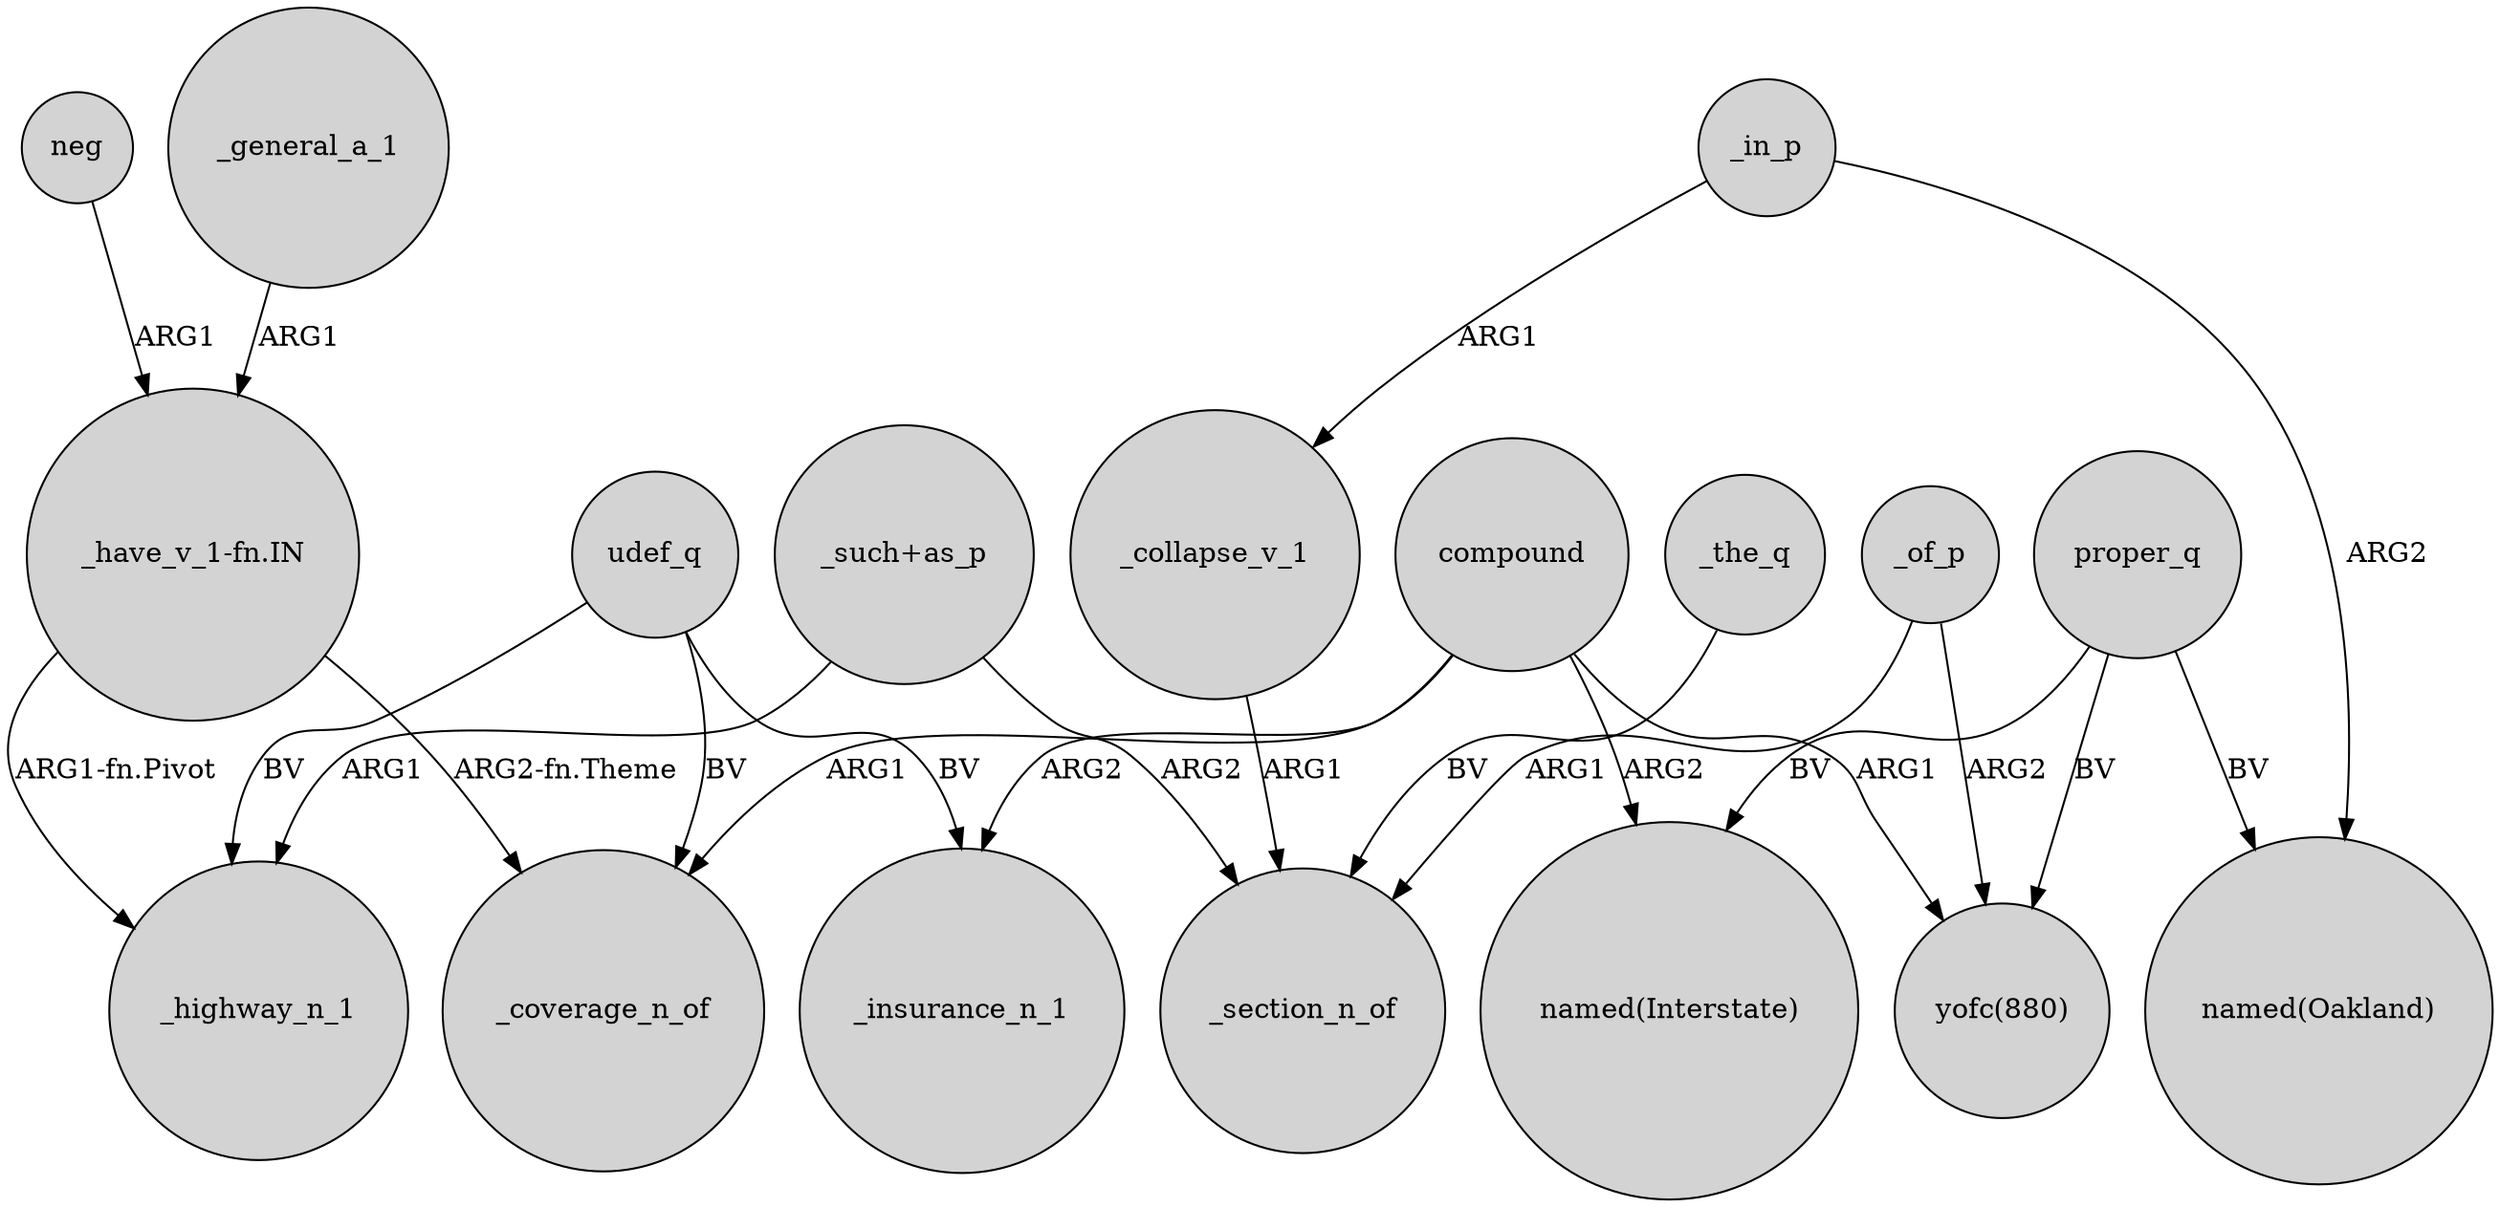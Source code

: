 digraph {
	node [shape=circle style=filled]
	_of_p -> _section_n_of [label=ARG1]
	udef_q -> _highway_n_1 [label=BV]
	compound -> _insurance_n_1 [label=ARG2]
	neg -> "_have_v_1-fn.IN" [label=ARG1]
	"_have_v_1-fn.IN" -> _highway_n_1 [label="ARG1-fn.Pivot"]
	_of_p -> "yofc(880)" [label=ARG2]
	udef_q -> _insurance_n_1 [label=BV]
	compound -> "yofc(880)" [label=ARG1]
	udef_q -> _coverage_n_of [label=BV]
	"_such+as_p" -> _section_n_of [label=ARG2]
	compound -> "named(Interstate)" [label=ARG2]
	"_have_v_1-fn.IN" -> _coverage_n_of [label="ARG2-fn.Theme"]
	proper_q -> "named(Interstate)" [label=BV]
	_in_p -> _collapse_v_1 [label=ARG1]
	proper_q -> "yofc(880)" [label=BV]
	compound -> _coverage_n_of [label=ARG1]
	_the_q -> _section_n_of [label=BV]
	_general_a_1 -> "_have_v_1-fn.IN" [label=ARG1]
	proper_q -> "named(Oakland)" [label=BV]
	_collapse_v_1 -> _section_n_of [label=ARG1]
	_in_p -> "named(Oakland)" [label=ARG2]
	"_such+as_p" -> _highway_n_1 [label=ARG1]
}
